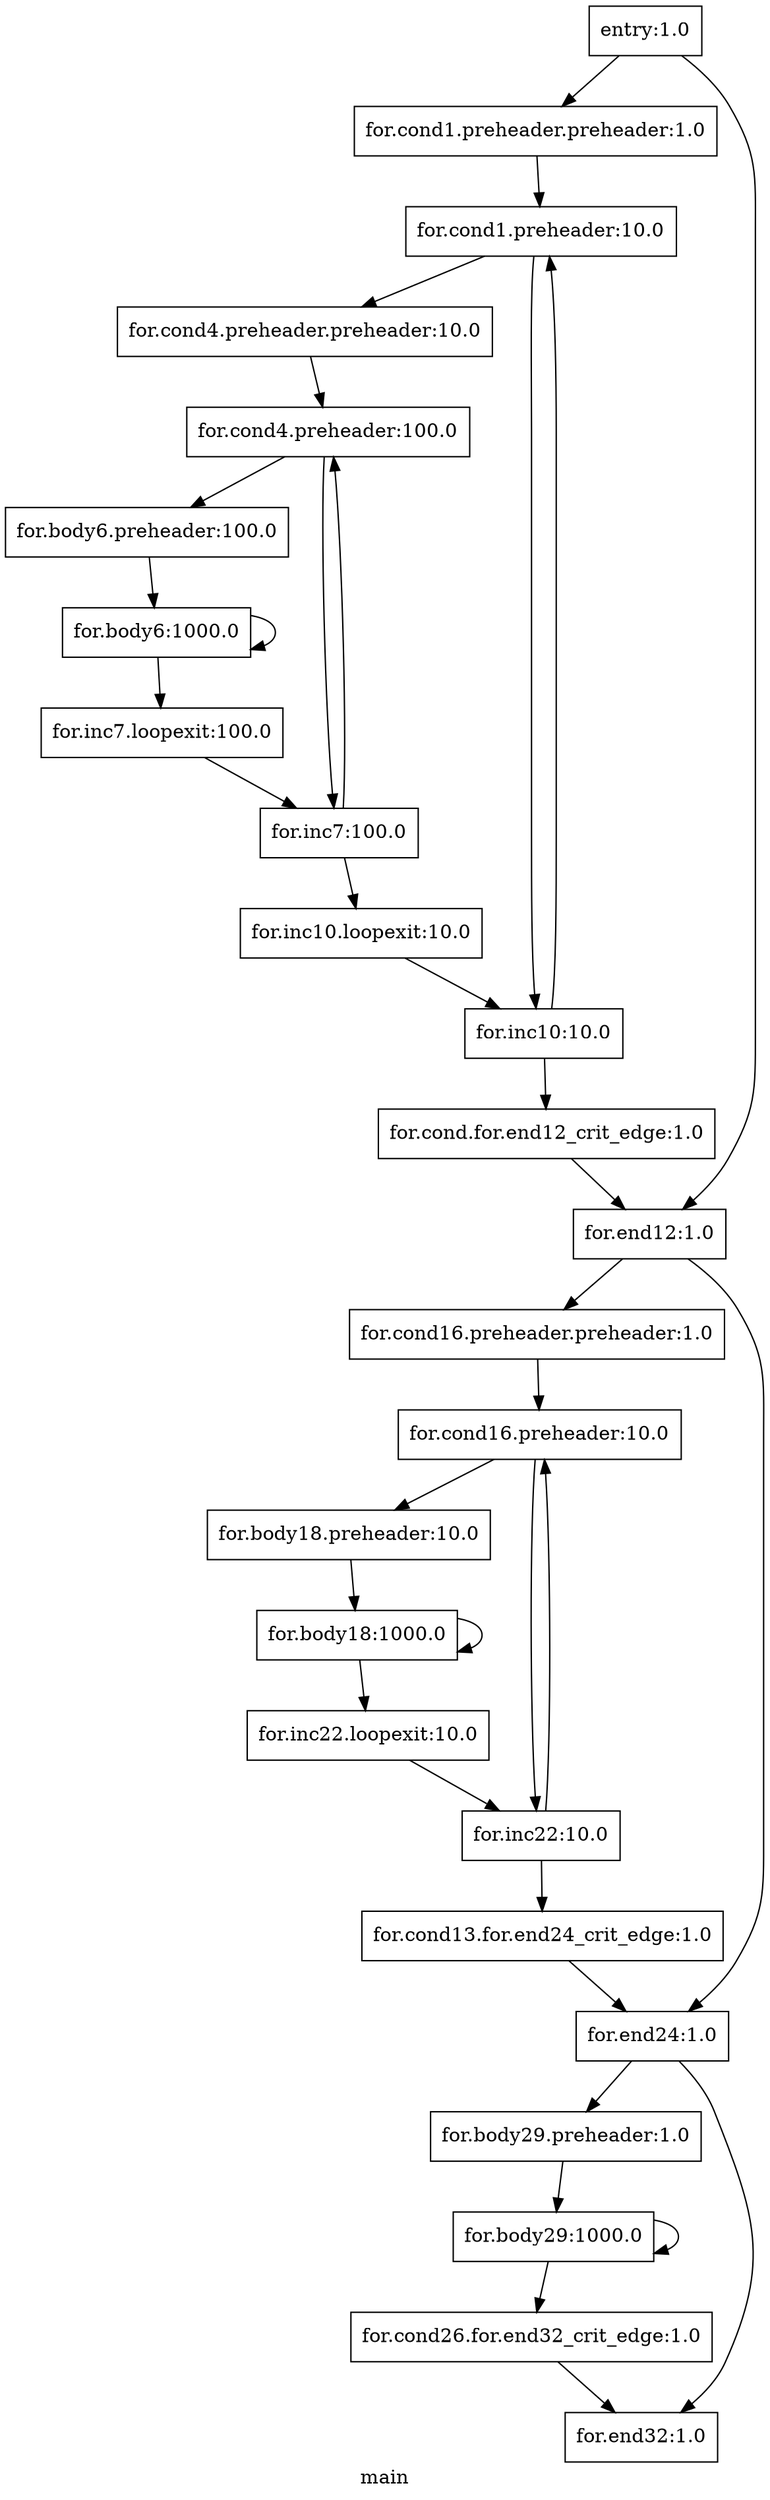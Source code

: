 digraph "main" {
	label="main";

	Node0x8953930 [shape=record,label="{entry:1.0}"];
	Node0x8953930 -> Node0x8a2bd60;
	Node0x8953930 -> Node0x8954530;
	Node0x8a2bd60 [shape=record,label="{for.cond1.preheader.preheader:1.0}"];
	Node0x8a2bd60 -> Node0x8a2be20;
	Node0x8a2be20 [shape=record,label="{for.cond1.preheader:10.0}"];
	Node0x8a2be20 -> Node0x8a2ce10;
	Node0x8a2be20 -> Node0x8953880;
	Node0x8a2ce10 [shape=record,label="{for.cond4.preheader.preheader:10.0}"];
	Node0x8a2ce10 -> Node0x8a2bc50;
	Node0x8a2bc50 [shape=record,label="{for.cond4.preheader:100.0}"];
	Node0x8a2bc50 -> Node0x8a2c870;
	Node0x8a2bc50 -> Node0x89551a0;
	Node0x8a2c870 [shape=record,label="{for.body6.preheader:100.0}"];
	Node0x8a2c870 -> Node0x8953a10;
	Node0x8953a10 [shape=record,label="{for.body6:1000.0}"];
	Node0x8953a10 -> Node0x8953a10;
	Node0x8953a10 -> Node0x8a2c740;
	Node0x8a2c740 [shape=record,label="{for.inc7.loopexit:100.0}"];
	Node0x8a2c740 -> Node0x89551a0;
	Node0x89551a0 [shape=record,label="{for.inc7:100.0}"];
	Node0x89551a0 -> Node0x8a2bc50;
	Node0x89551a0 -> Node0x8a0b4d0;
	Node0x8a0b4d0 [shape=record,label="{for.inc10.loopexit:10.0}"];
	Node0x8a0b4d0 -> Node0x8953880;
	Node0x8953880 [shape=record,label="{for.inc10:10.0}"];
	Node0x8953880 -> Node0x8a2be20;
	Node0x8953880 -> Node0x8a2ed50;
	Node0x8a2ed50 [shape=record,label="{for.cond.for.end12_crit_edge:1.0}"];
	Node0x8a2ed50 -> Node0x8954530;
	Node0x8954530 [shape=record,label="{for.end12:1.0}"];
	Node0x8954530 -> Node0x8a2c1c0;
	Node0x8954530 -> Node0x89558a0;
	Node0x8a2c1c0 [shape=record,label="{for.cond16.preheader.preheader:1.0}"];
	Node0x8a2c1c0 -> Node0x8a06ad0;
	Node0x8a06ad0 [shape=record,label="{for.cond16.preheader:10.0}"];
	Node0x8a06ad0 -> Node0x8a362f0;
	Node0x8a06ad0 -> Node0x8957ee0;
	Node0x8a362f0 [shape=record,label="{for.body18.preheader:10.0}"];
	Node0x8a362f0 -> Node0x8958490;
	Node0x8958490 [shape=record,label="{for.body18:1000.0}"];
	Node0x8958490 -> Node0x8958490;
	Node0x8958490 -> Node0x88d4360;
	Node0x88d4360 [shape=record,label="{for.inc22.loopexit:10.0}"];
	Node0x88d4360 -> Node0x8957ee0;
	Node0x8957ee0 [shape=record,label="{for.inc22:10.0}"];
	Node0x8957ee0 -> Node0x8a06ad0;
	Node0x8957ee0 -> Node0x8a2ce80;
	Node0x8a2ce80 [shape=record,label="{for.cond13.for.end24_crit_edge:1.0}"];
	Node0x8a2ce80 -> Node0x89558a0;
	Node0x89558a0 [shape=record,label="{for.end24:1.0}"];
	Node0x89558a0 -> Node0x8959370;
	Node0x89558a0 -> Node0x8959630;
	Node0x8959370 [shape=record,label="{for.body29.preheader:1.0}"];
	Node0x8959370 -> Node0x89598a0;
	Node0x89598a0 [shape=record,label="{for.body29:1000.0}"];
	Node0x89598a0 -> Node0x89598a0;
	Node0x89598a0 -> Node0x8a2d7e0;
	Node0x8a2d7e0 [shape=record,label="{for.cond26.for.end32_crit_edge:1.0}"];
	Node0x8a2d7e0 -> Node0x8959630;
	Node0x8959630 [shape=record,label="{for.end32:1.0}"];
}
